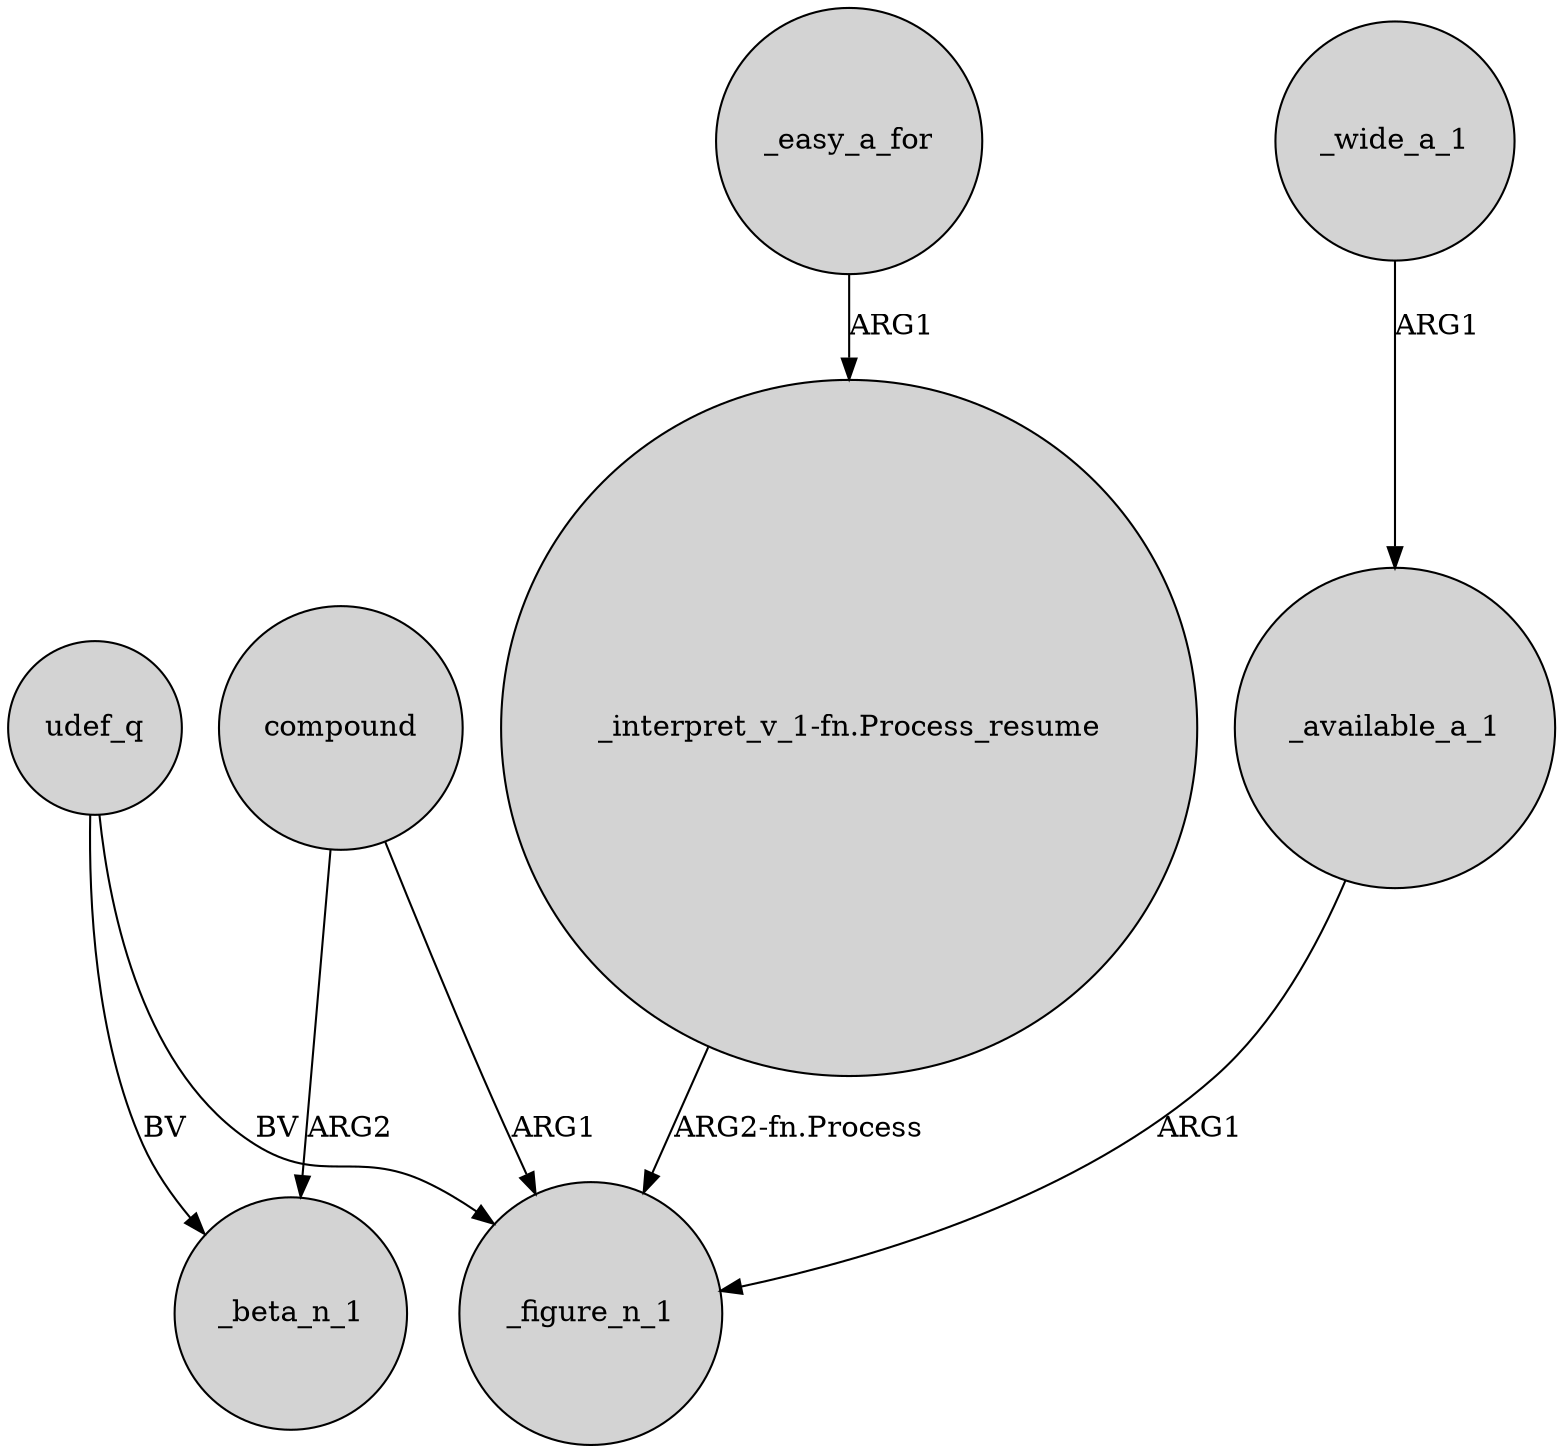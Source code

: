 digraph {
	node [shape=circle style=filled]
	compound -> _beta_n_1 [label=ARG2]
	udef_q -> _figure_n_1 [label=BV]
	_wide_a_1 -> _available_a_1 [label=ARG1]
	compound -> _figure_n_1 [label=ARG1]
	"_interpret_v_1-fn.Process_resume" -> _figure_n_1 [label="ARG2-fn.Process"]
	udef_q -> _beta_n_1 [label=BV]
	_available_a_1 -> _figure_n_1 [label=ARG1]
	_easy_a_for -> "_interpret_v_1-fn.Process_resume" [label=ARG1]
}
